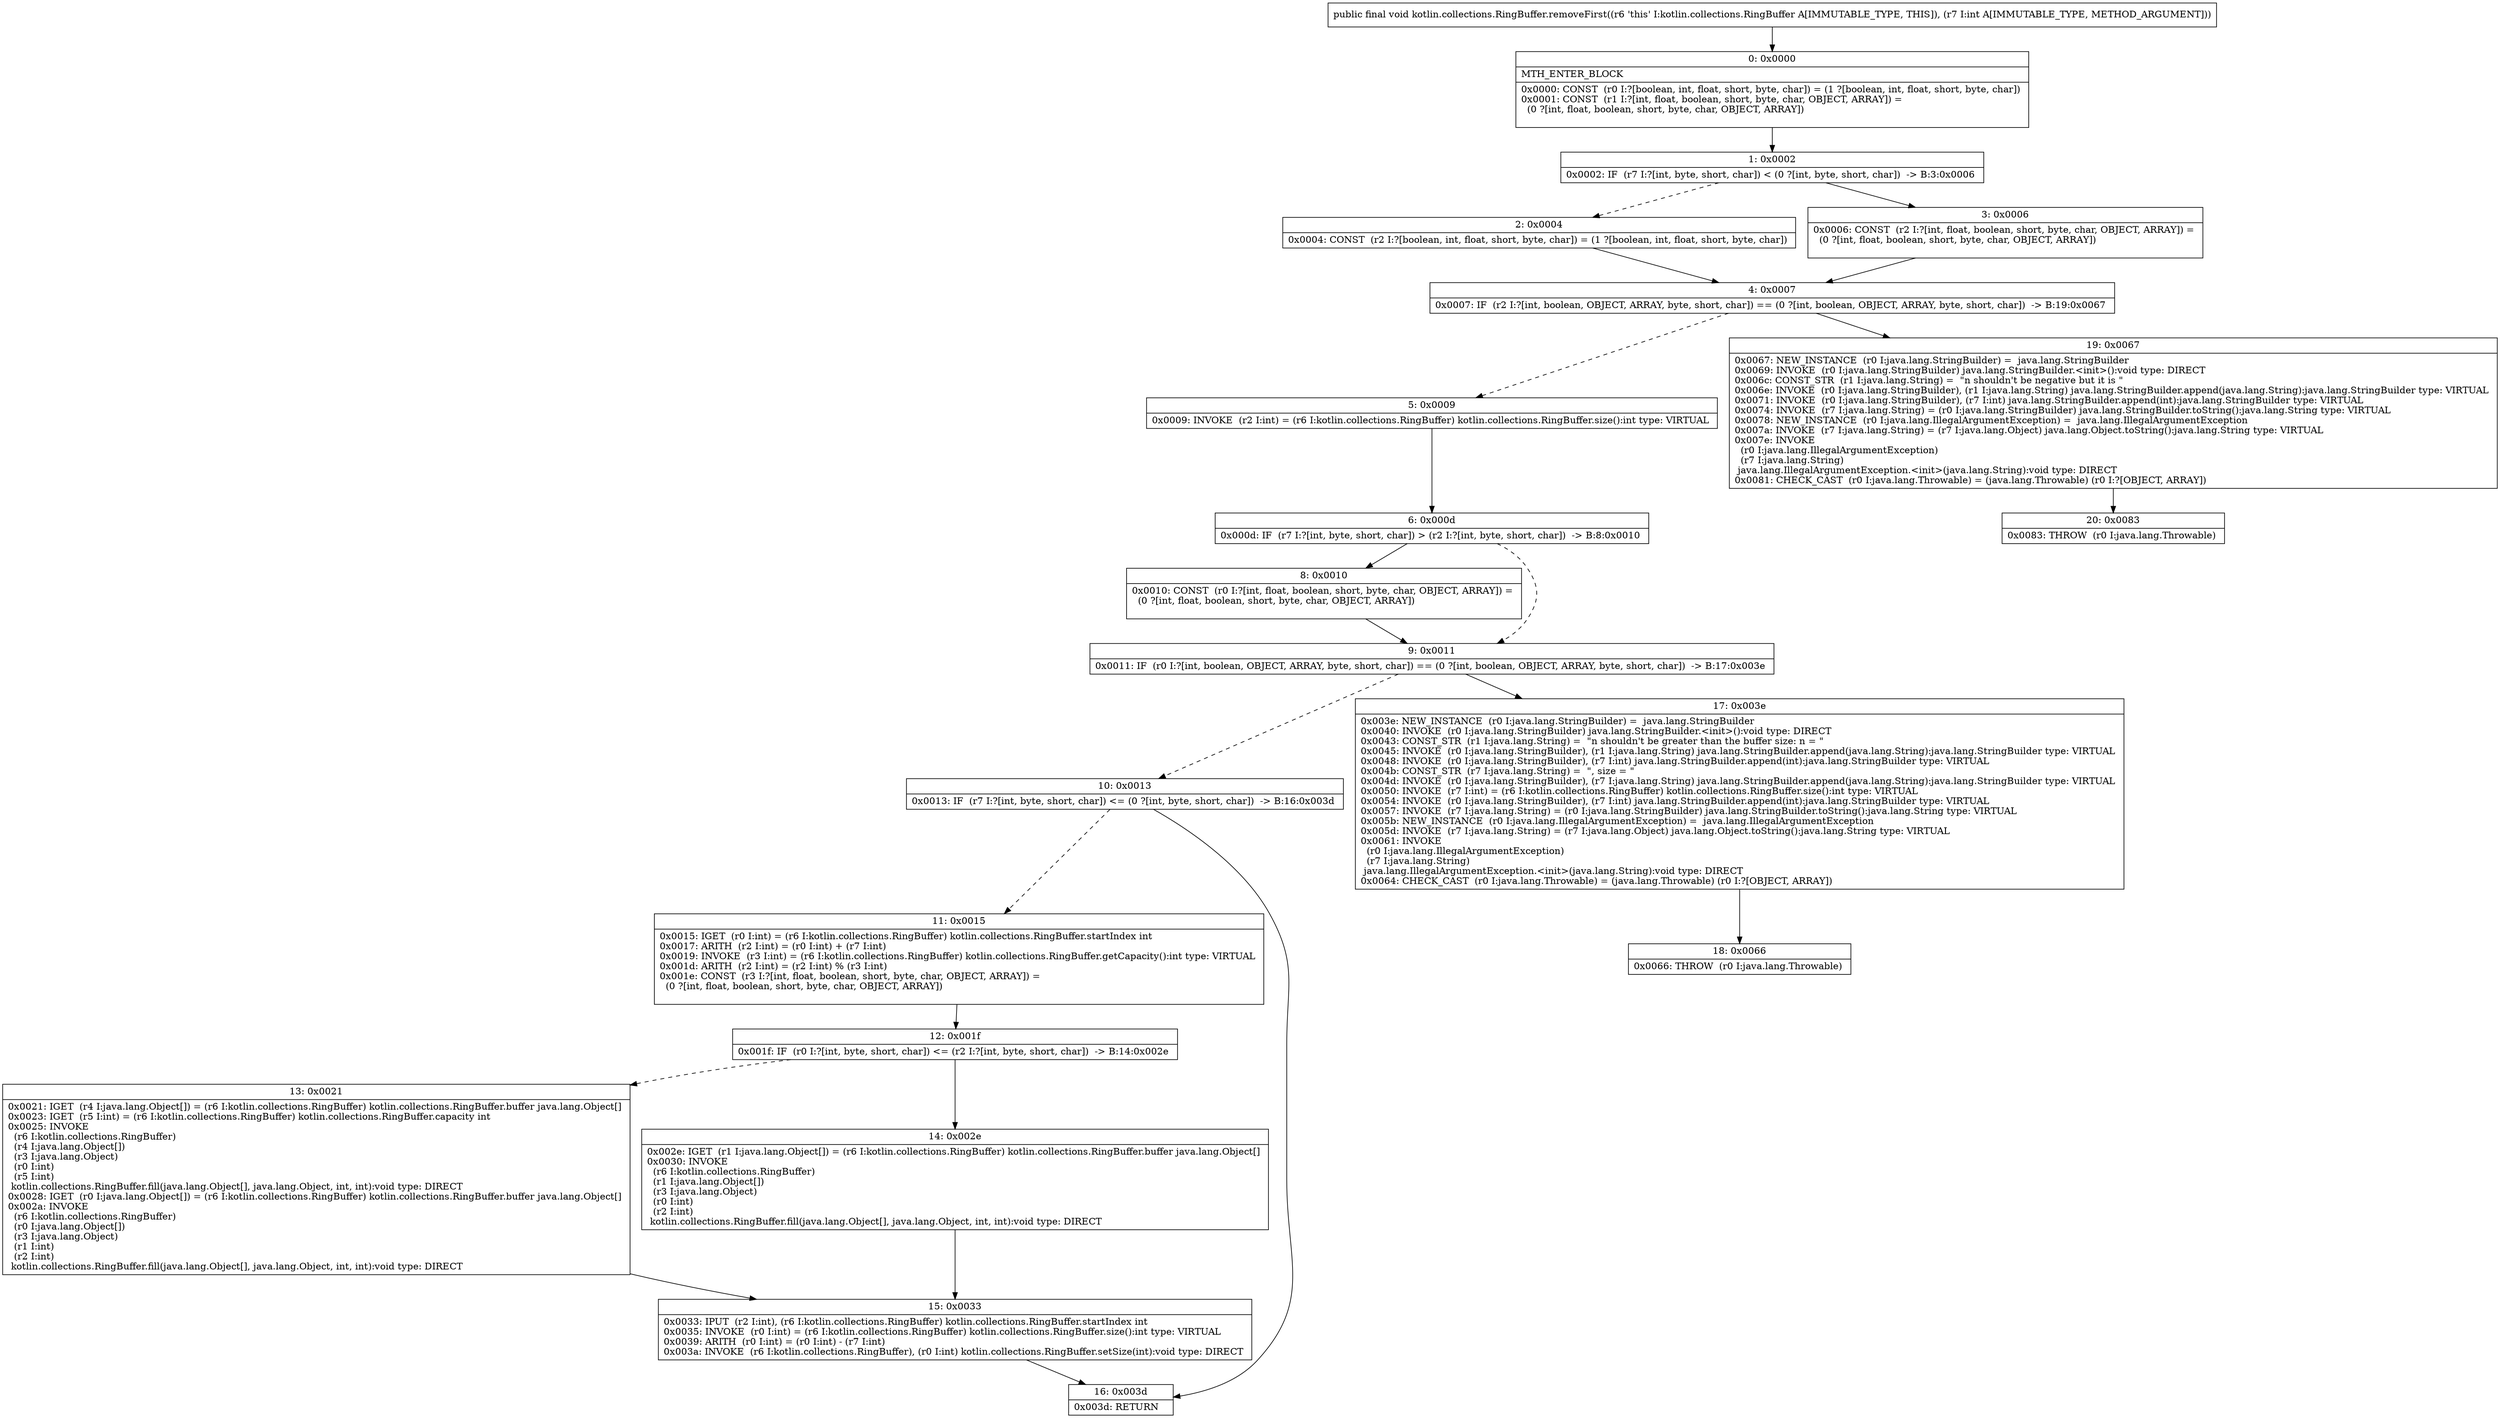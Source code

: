 digraph "CFG forkotlin.collections.RingBuffer.removeFirst(I)V" {
Node_0 [shape=record,label="{0\:\ 0x0000|MTH_ENTER_BLOCK\l|0x0000: CONST  (r0 I:?[boolean, int, float, short, byte, char]) = (1 ?[boolean, int, float, short, byte, char]) \l0x0001: CONST  (r1 I:?[int, float, boolean, short, byte, char, OBJECT, ARRAY]) = \l  (0 ?[int, float, boolean, short, byte, char, OBJECT, ARRAY])\l \l}"];
Node_1 [shape=record,label="{1\:\ 0x0002|0x0002: IF  (r7 I:?[int, byte, short, char]) \< (0 ?[int, byte, short, char])  \-\> B:3:0x0006 \l}"];
Node_2 [shape=record,label="{2\:\ 0x0004|0x0004: CONST  (r2 I:?[boolean, int, float, short, byte, char]) = (1 ?[boolean, int, float, short, byte, char]) \l}"];
Node_3 [shape=record,label="{3\:\ 0x0006|0x0006: CONST  (r2 I:?[int, float, boolean, short, byte, char, OBJECT, ARRAY]) = \l  (0 ?[int, float, boolean, short, byte, char, OBJECT, ARRAY])\l \l}"];
Node_4 [shape=record,label="{4\:\ 0x0007|0x0007: IF  (r2 I:?[int, boolean, OBJECT, ARRAY, byte, short, char]) == (0 ?[int, boolean, OBJECT, ARRAY, byte, short, char])  \-\> B:19:0x0067 \l}"];
Node_5 [shape=record,label="{5\:\ 0x0009|0x0009: INVOKE  (r2 I:int) = (r6 I:kotlin.collections.RingBuffer) kotlin.collections.RingBuffer.size():int type: VIRTUAL \l}"];
Node_6 [shape=record,label="{6\:\ 0x000d|0x000d: IF  (r7 I:?[int, byte, short, char]) \> (r2 I:?[int, byte, short, char])  \-\> B:8:0x0010 \l}"];
Node_8 [shape=record,label="{8\:\ 0x0010|0x0010: CONST  (r0 I:?[int, float, boolean, short, byte, char, OBJECT, ARRAY]) = \l  (0 ?[int, float, boolean, short, byte, char, OBJECT, ARRAY])\l \l}"];
Node_9 [shape=record,label="{9\:\ 0x0011|0x0011: IF  (r0 I:?[int, boolean, OBJECT, ARRAY, byte, short, char]) == (0 ?[int, boolean, OBJECT, ARRAY, byte, short, char])  \-\> B:17:0x003e \l}"];
Node_10 [shape=record,label="{10\:\ 0x0013|0x0013: IF  (r7 I:?[int, byte, short, char]) \<= (0 ?[int, byte, short, char])  \-\> B:16:0x003d \l}"];
Node_11 [shape=record,label="{11\:\ 0x0015|0x0015: IGET  (r0 I:int) = (r6 I:kotlin.collections.RingBuffer) kotlin.collections.RingBuffer.startIndex int \l0x0017: ARITH  (r2 I:int) = (r0 I:int) + (r7 I:int) \l0x0019: INVOKE  (r3 I:int) = (r6 I:kotlin.collections.RingBuffer) kotlin.collections.RingBuffer.getCapacity():int type: VIRTUAL \l0x001d: ARITH  (r2 I:int) = (r2 I:int) % (r3 I:int) \l0x001e: CONST  (r3 I:?[int, float, boolean, short, byte, char, OBJECT, ARRAY]) = \l  (0 ?[int, float, boolean, short, byte, char, OBJECT, ARRAY])\l \l}"];
Node_12 [shape=record,label="{12\:\ 0x001f|0x001f: IF  (r0 I:?[int, byte, short, char]) \<= (r2 I:?[int, byte, short, char])  \-\> B:14:0x002e \l}"];
Node_13 [shape=record,label="{13\:\ 0x0021|0x0021: IGET  (r4 I:java.lang.Object[]) = (r6 I:kotlin.collections.RingBuffer) kotlin.collections.RingBuffer.buffer java.lang.Object[] \l0x0023: IGET  (r5 I:int) = (r6 I:kotlin.collections.RingBuffer) kotlin.collections.RingBuffer.capacity int \l0x0025: INVOKE  \l  (r6 I:kotlin.collections.RingBuffer)\l  (r4 I:java.lang.Object[])\l  (r3 I:java.lang.Object)\l  (r0 I:int)\l  (r5 I:int)\l kotlin.collections.RingBuffer.fill(java.lang.Object[], java.lang.Object, int, int):void type: DIRECT \l0x0028: IGET  (r0 I:java.lang.Object[]) = (r6 I:kotlin.collections.RingBuffer) kotlin.collections.RingBuffer.buffer java.lang.Object[] \l0x002a: INVOKE  \l  (r6 I:kotlin.collections.RingBuffer)\l  (r0 I:java.lang.Object[])\l  (r3 I:java.lang.Object)\l  (r1 I:int)\l  (r2 I:int)\l kotlin.collections.RingBuffer.fill(java.lang.Object[], java.lang.Object, int, int):void type: DIRECT \l}"];
Node_14 [shape=record,label="{14\:\ 0x002e|0x002e: IGET  (r1 I:java.lang.Object[]) = (r6 I:kotlin.collections.RingBuffer) kotlin.collections.RingBuffer.buffer java.lang.Object[] \l0x0030: INVOKE  \l  (r6 I:kotlin.collections.RingBuffer)\l  (r1 I:java.lang.Object[])\l  (r3 I:java.lang.Object)\l  (r0 I:int)\l  (r2 I:int)\l kotlin.collections.RingBuffer.fill(java.lang.Object[], java.lang.Object, int, int):void type: DIRECT \l}"];
Node_15 [shape=record,label="{15\:\ 0x0033|0x0033: IPUT  (r2 I:int), (r6 I:kotlin.collections.RingBuffer) kotlin.collections.RingBuffer.startIndex int \l0x0035: INVOKE  (r0 I:int) = (r6 I:kotlin.collections.RingBuffer) kotlin.collections.RingBuffer.size():int type: VIRTUAL \l0x0039: ARITH  (r0 I:int) = (r0 I:int) \- (r7 I:int) \l0x003a: INVOKE  (r6 I:kotlin.collections.RingBuffer), (r0 I:int) kotlin.collections.RingBuffer.setSize(int):void type: DIRECT \l}"];
Node_16 [shape=record,label="{16\:\ 0x003d|0x003d: RETURN   \l}"];
Node_17 [shape=record,label="{17\:\ 0x003e|0x003e: NEW_INSTANCE  (r0 I:java.lang.StringBuilder) =  java.lang.StringBuilder \l0x0040: INVOKE  (r0 I:java.lang.StringBuilder) java.lang.StringBuilder.\<init\>():void type: DIRECT \l0x0043: CONST_STR  (r1 I:java.lang.String) =  \"n shouldn't be greater than the buffer size: n = \" \l0x0045: INVOKE  (r0 I:java.lang.StringBuilder), (r1 I:java.lang.String) java.lang.StringBuilder.append(java.lang.String):java.lang.StringBuilder type: VIRTUAL \l0x0048: INVOKE  (r0 I:java.lang.StringBuilder), (r7 I:int) java.lang.StringBuilder.append(int):java.lang.StringBuilder type: VIRTUAL \l0x004b: CONST_STR  (r7 I:java.lang.String) =  \", size = \" \l0x004d: INVOKE  (r0 I:java.lang.StringBuilder), (r7 I:java.lang.String) java.lang.StringBuilder.append(java.lang.String):java.lang.StringBuilder type: VIRTUAL \l0x0050: INVOKE  (r7 I:int) = (r6 I:kotlin.collections.RingBuffer) kotlin.collections.RingBuffer.size():int type: VIRTUAL \l0x0054: INVOKE  (r0 I:java.lang.StringBuilder), (r7 I:int) java.lang.StringBuilder.append(int):java.lang.StringBuilder type: VIRTUAL \l0x0057: INVOKE  (r7 I:java.lang.String) = (r0 I:java.lang.StringBuilder) java.lang.StringBuilder.toString():java.lang.String type: VIRTUAL \l0x005b: NEW_INSTANCE  (r0 I:java.lang.IllegalArgumentException) =  java.lang.IllegalArgumentException \l0x005d: INVOKE  (r7 I:java.lang.String) = (r7 I:java.lang.Object) java.lang.Object.toString():java.lang.String type: VIRTUAL \l0x0061: INVOKE  \l  (r0 I:java.lang.IllegalArgumentException)\l  (r7 I:java.lang.String)\l java.lang.IllegalArgumentException.\<init\>(java.lang.String):void type: DIRECT \l0x0064: CHECK_CAST  (r0 I:java.lang.Throwable) = (java.lang.Throwable) (r0 I:?[OBJECT, ARRAY]) \l}"];
Node_18 [shape=record,label="{18\:\ 0x0066|0x0066: THROW  (r0 I:java.lang.Throwable) \l}"];
Node_19 [shape=record,label="{19\:\ 0x0067|0x0067: NEW_INSTANCE  (r0 I:java.lang.StringBuilder) =  java.lang.StringBuilder \l0x0069: INVOKE  (r0 I:java.lang.StringBuilder) java.lang.StringBuilder.\<init\>():void type: DIRECT \l0x006c: CONST_STR  (r1 I:java.lang.String) =  \"n shouldn't be negative but it is \" \l0x006e: INVOKE  (r0 I:java.lang.StringBuilder), (r1 I:java.lang.String) java.lang.StringBuilder.append(java.lang.String):java.lang.StringBuilder type: VIRTUAL \l0x0071: INVOKE  (r0 I:java.lang.StringBuilder), (r7 I:int) java.lang.StringBuilder.append(int):java.lang.StringBuilder type: VIRTUAL \l0x0074: INVOKE  (r7 I:java.lang.String) = (r0 I:java.lang.StringBuilder) java.lang.StringBuilder.toString():java.lang.String type: VIRTUAL \l0x0078: NEW_INSTANCE  (r0 I:java.lang.IllegalArgumentException) =  java.lang.IllegalArgumentException \l0x007a: INVOKE  (r7 I:java.lang.String) = (r7 I:java.lang.Object) java.lang.Object.toString():java.lang.String type: VIRTUAL \l0x007e: INVOKE  \l  (r0 I:java.lang.IllegalArgumentException)\l  (r7 I:java.lang.String)\l java.lang.IllegalArgumentException.\<init\>(java.lang.String):void type: DIRECT \l0x0081: CHECK_CAST  (r0 I:java.lang.Throwable) = (java.lang.Throwable) (r0 I:?[OBJECT, ARRAY]) \l}"];
Node_20 [shape=record,label="{20\:\ 0x0083|0x0083: THROW  (r0 I:java.lang.Throwable) \l}"];
MethodNode[shape=record,label="{public final void kotlin.collections.RingBuffer.removeFirst((r6 'this' I:kotlin.collections.RingBuffer A[IMMUTABLE_TYPE, THIS]), (r7 I:int A[IMMUTABLE_TYPE, METHOD_ARGUMENT])) }"];
MethodNode -> Node_0;
Node_0 -> Node_1;
Node_1 -> Node_2[style=dashed];
Node_1 -> Node_3;
Node_2 -> Node_4;
Node_3 -> Node_4;
Node_4 -> Node_5[style=dashed];
Node_4 -> Node_19;
Node_5 -> Node_6;
Node_6 -> Node_8;
Node_6 -> Node_9[style=dashed];
Node_8 -> Node_9;
Node_9 -> Node_10[style=dashed];
Node_9 -> Node_17;
Node_10 -> Node_11[style=dashed];
Node_10 -> Node_16;
Node_11 -> Node_12;
Node_12 -> Node_13[style=dashed];
Node_12 -> Node_14;
Node_13 -> Node_15;
Node_14 -> Node_15;
Node_15 -> Node_16;
Node_17 -> Node_18;
Node_19 -> Node_20;
}

